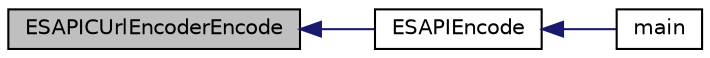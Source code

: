 digraph G
{
  edge [fontname="Helvetica",fontsize="10",labelfontname="Helvetica",labelfontsize="10"];
  node [fontname="Helvetica",fontsize="10",shape=record];
  rankdir=LR;
  Node1 [label="ESAPICUrlEncoderEncode",height=0.2,width=0.4,color="black", fillcolor="grey75", style="filled" fontcolor="black"];
  Node1 -> Node2 [dir=back,color="midnightblue",fontsize="10",style="solid",fontname="Helvetica"];
  Node2 [label="ESAPIEncode",height=0.2,width=0.4,color="black", fillcolor="white", style="filled",URL="$_e_s_a_p_i_c_encoder_8h.html#a452d1773180a64b14c95a47686847737",tooltip="This function is used to encode the given string and return the resultant encoded string..."];
  Node2 -> Node3 [dir=back,color="midnightblue",fontsize="10",style="solid",fontname="Helvetica"];
  Node3 [label="main",height=0.2,width=0.4,color="black", fillcolor="white", style="filled",URL="$_e_s_a_p_i_encoder_example_8c.html#a840291bc02cba5474a4cb46a9b9566fe"];
}
